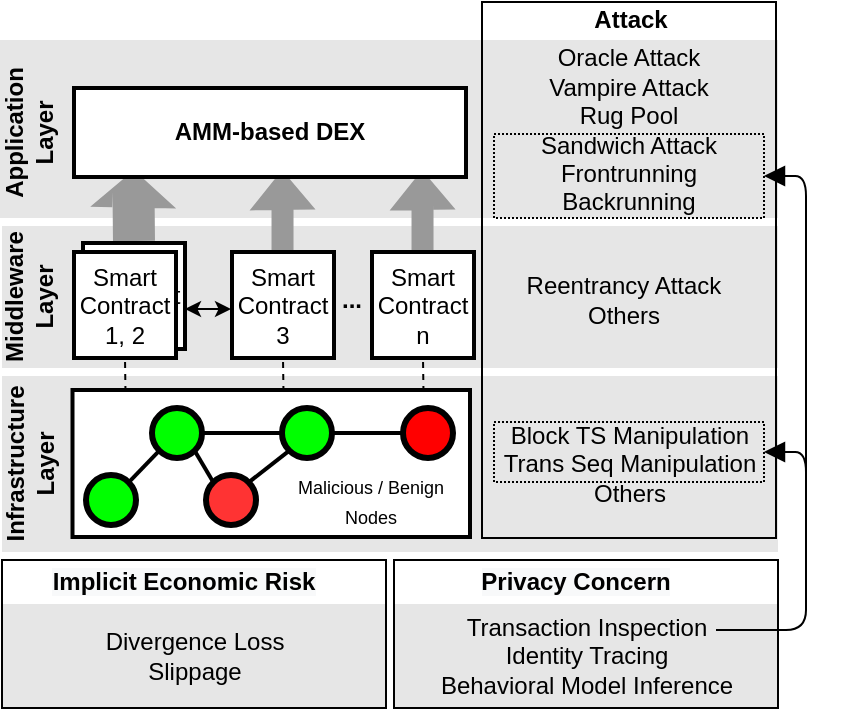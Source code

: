 <mxfile version="15.4.1" type="github">
  <diagram id="aYbwqATf93FluCWuQREW" name="Page-1">
    <mxGraphModel dx="1188" dy="741" grid="1" gridSize="10" guides="1" tooltips="1" connect="1" arrows="1" fold="1" page="1" pageScale="1" pageWidth="850" pageHeight="1100" math="0" shadow="0">
      <root>
        <mxCell id="0" />
        <mxCell id="1" parent="0" />
        <mxCell id="IYS84OP7h0knL5UXp7ER-42" value="" style="rounded=0;whiteSpace=wrap;html=1;dashed=1;dashPattern=1 1;labelBackgroundColor=#666666;fontSize=12;fontColor=#000000;strokeWidth=1;fillColor=#E6E6E6;align=center;strokeColor=none;" vertex="1" parent="1">
          <mxGeometry x="394" y="438" width="192" height="52" as="geometry" />
        </mxCell>
        <mxCell id="IYS84OP7h0knL5UXp7ER-41" value="" style="rounded=0;whiteSpace=wrap;html=1;labelBackgroundColor=none;fontSize=9;strokeWidth=1;fillColor=none;align=center;" vertex="1" parent="1">
          <mxGeometry x="394" y="416" width="192" height="74" as="geometry" />
        </mxCell>
        <mxCell id="IYS84OP7h0knL5UXp7ER-31" value="" style="rounded=0;whiteSpace=wrap;html=1;dashed=1;dashPattern=1 1;labelBackgroundColor=#666666;fontSize=12;fontColor=#000000;strokeWidth=1;fillColor=#E6E6E6;align=center;strokeColor=none;" vertex="1" parent="1">
          <mxGeometry x="198" y="438" width="192" height="52" as="geometry" />
        </mxCell>
        <mxCell id="IElQf6iTneREs4BxYmEP-6" value="" style="rounded=0;whiteSpace=wrap;html=1;strokeWidth=2;strokeColor=none;fillColor=#E6E6E6;" parent="1" vertex="1">
          <mxGeometry x="198" y="324" width="388" height="88" as="geometry" />
        </mxCell>
        <mxCell id="IElQf6iTneREs4BxYmEP-1" value="" style="rounded=0;whiteSpace=wrap;html=1;strokeWidth=2;strokeColor=none;fillColor=#E6E6E6;" parent="1" vertex="1">
          <mxGeometry x="198" y="249" width="388" height="71" as="geometry" />
        </mxCell>
        <mxCell id="IElQf6iTneREs4BxYmEP-2" value="" style="rounded=0;whiteSpace=wrap;html=1;strokeWidth=2;strokeColor=none;fillColor=#E6E6E6;" parent="1" vertex="1">
          <mxGeometry x="197" y="156" width="389" height="89" as="geometry" />
        </mxCell>
        <mxCell id="IYS84OP7h0knL5UXp7ER-22" value="" style="rounded=0;whiteSpace=wrap;html=1;labelBackgroundColor=none;fontSize=9;strokeWidth=1;fillColor=none;align=center;" vertex="1" parent="1">
          <mxGeometry x="438" y="137" width="147" height="268" as="geometry" />
        </mxCell>
        <mxCell id="IElQf6iTneREs4BxYmEP-3" value="" style="shape=flexArrow;endArrow=classic;html=1;strokeWidth=2;fillColor=#999999;strokeColor=none;" parent="1" edge="1">
          <mxGeometry width="50" height="50" relative="1" as="geometry">
            <mxPoint x="408.26" y="262" as="sourcePoint" />
            <mxPoint x="408" y="220" as="targetPoint" />
            <Array as="points">
              <mxPoint x="408.26" y="238" />
            </Array>
          </mxGeometry>
        </mxCell>
        <mxCell id="IElQf6iTneREs4BxYmEP-4" value="" style="shape=flexArrow;endArrow=classic;html=1;strokeWidth=2;fillColor=#999999;strokeColor=none;" parent="1" edge="1">
          <mxGeometry width="50" height="50" relative="1" as="geometry">
            <mxPoint x="338.26" y="262" as="sourcePoint" />
            <mxPoint x="338" y="220" as="targetPoint" />
            <Array as="points">
              <mxPoint x="338.26" y="240" />
            </Array>
          </mxGeometry>
        </mxCell>
        <mxCell id="IElQf6iTneREs4BxYmEP-9" value="" style="endArrow=none;dashed=1;html=1;strokeWidth=1;entryX=0.5;entryY=1;entryDx=0;entryDy=0;" parent="1" edge="1" target="IElQf6iTneREs4BxYmEP-7">
          <mxGeometry width="50" height="50" relative="1" as="geometry">
            <mxPoint x="260" y="350" as="sourcePoint" />
            <mxPoint x="255" y="303" as="targetPoint" />
          </mxGeometry>
        </mxCell>
        <mxCell id="IElQf6iTneREs4BxYmEP-10" value="" style="endArrow=none;dashed=1;html=1;strokeWidth=1;entryX=0.5;entryY=1;entryDx=0;entryDy=0;" parent="1" edge="1" target="IYS84OP7h0knL5UXp7ER-7">
          <mxGeometry width="50" height="50" relative="1" as="geometry">
            <mxPoint x="409" y="350" as="sourcePoint" />
            <mxPoint x="456" y="293" as="targetPoint" />
          </mxGeometry>
        </mxCell>
        <mxCell id="IElQf6iTneREs4BxYmEP-13" value="&lt;b&gt;Infrastructure&lt;br&gt;Layer&lt;/b&gt;" style="text;html=1;strokeColor=none;fillColor=none;align=center;verticalAlign=middle;whiteSpace=wrap;rounded=0;rotation=-90;" parent="1" vertex="1">
          <mxGeometry x="152" y="357.75" width="119" height="20" as="geometry" />
        </mxCell>
        <mxCell id="IElQf6iTneREs4BxYmEP-14" value="&lt;b&gt;Middleware&lt;br&gt;Layer&lt;/b&gt;" style="text;html=1;strokeColor=none;fillColor=none;align=center;verticalAlign=middle;whiteSpace=wrap;rounded=0;rotation=-90;" parent="1" vertex="1">
          <mxGeometry x="152" y="274.25" width="119" height="20" as="geometry" />
        </mxCell>
        <mxCell id="IElQf6iTneREs4BxYmEP-15" value="&lt;b&gt;Application&lt;br&gt;Layer&lt;/b&gt;" style="text;html=1;strokeColor=none;fillColor=none;align=center;verticalAlign=middle;whiteSpace=wrap;rounded=0;rotation=-90;" parent="1" vertex="1">
          <mxGeometry x="152" y="192.25" width="119" height="20" as="geometry" />
        </mxCell>
        <mxCell id="IElQf6iTneREs4BxYmEP-16" value="Reentrancy Attack&lt;br&gt;Others" style="text;html=1;strokeColor=none;fillColor=none;align=center;verticalAlign=middle;whiteSpace=wrap;rounded=0;" parent="1" vertex="1">
          <mxGeometry x="434" y="275.5" width="150" height="20" as="geometry" />
        </mxCell>
        <mxCell id="IElQf6iTneREs4BxYmEP-17" value="&lt;div&gt;&lt;font style=&quot;font-size: 12px&quot;&gt;Block TS Manipulation&lt;/font&gt;&lt;/div&gt;&lt;font style=&quot;font-size: 12px&quot;&gt;&lt;font style=&quot;font-size: 12px&quot;&gt;Trans Seq Manipulation&lt;br&gt;&lt;/font&gt;&lt;font style=&quot;font-size: 12px&quot;&gt;Others&lt;/font&gt;&lt;/font&gt;" style="text;html=1;strokeColor=none;fillColor=none;align=center;verticalAlign=middle;whiteSpace=wrap;rounded=0;" parent="1" vertex="1">
          <mxGeometry x="404.5" y="358" width="214" height="20" as="geometry" />
        </mxCell>
        <mxCell id="IElQf6iTneREs4BxYmEP-18" value="&lt;font style=&quot;font-size: 12px&quot;&gt;Oracle Attack&lt;br&gt;&lt;/font&gt;&lt;font style=&quot;font-size: 12px&quot;&gt;Vampire Attack&lt;br&gt;Rug Pool&lt;br&gt;&lt;/font&gt;&lt;font style=&quot;font-size: 12px&quot;&gt;Sandwich Attack&lt;/font&gt;&lt;font style=&quot;font-size: 12px&quot;&gt;&lt;br&gt;&lt;/font&gt;&lt;font style=&quot;font-size: 12px&quot;&gt;Frontrunning&lt;br&gt;&lt;/font&gt;&lt;font style=&quot;font-size: 12px&quot;&gt;Backrunning&lt;/font&gt;" style="text;html=1;strokeColor=none;fillColor=none;align=center;verticalAlign=middle;whiteSpace=wrap;rounded=0;" parent="1" vertex="1">
          <mxGeometry x="419" y="168" width="185" height="65" as="geometry" />
        </mxCell>
        <mxCell id="IElQf6iTneREs4BxYmEP-25" value="" style="endArrow=none;dashed=1;html=1;strokeWidth=1;entryX=0.5;entryY=1;entryDx=0;entryDy=0;" parent="1" edge="1" target="IYS84OP7h0knL5UXp7ER-5">
          <mxGeometry width="50" height="50" relative="1" as="geometry">
            <mxPoint x="339" y="350" as="sourcePoint" />
            <mxPoint x="307" y="303" as="targetPoint" />
          </mxGeometry>
        </mxCell>
        <mxCell id="IElQf6iTneREs4BxYmEP-26" value="" style="rounded=0;whiteSpace=wrap;html=1;strokeWidth=2;" parent="1" vertex="1">
          <mxGeometry x="233.25" y="331" width="198.75" height="73.5" as="geometry" />
        </mxCell>
        <mxCell id="IElQf6iTneREs4BxYmEP-27" value="" style="group" parent="1" vertex="1" connectable="0">
          <mxGeometry x="258" y="315" width="248" height="81" as="geometry" />
        </mxCell>
        <mxCell id="IElQf6iTneREs4BxYmEP-29" value="" style="ellipse;whiteSpace=wrap;html=1;strokeWidth=3;fillColor=#00FF00;" parent="IElQf6iTneREs4BxYmEP-27" vertex="1">
          <mxGeometry x="80" y="25" width="25" height="25" as="geometry" />
        </mxCell>
        <mxCell id="IElQf6iTneREs4BxYmEP-30" value="" style="ellipse;whiteSpace=wrap;html=1;strokeWidth=3;fillColor=#00FF00;" parent="IElQf6iTneREs4BxYmEP-27" vertex="1">
          <mxGeometry x="15" y="25" width="25" height="25" as="geometry" />
        </mxCell>
        <mxCell id="IElQf6iTneREs4BxYmEP-33" value="" style="endArrow=none;html=1;strokeWidth=2;entryX=1;entryY=0.5;entryDx=0;entryDy=0;exitX=0;exitY=0.5;exitDx=0;exitDy=0;" parent="IElQf6iTneREs4BxYmEP-27" source="IElQf6iTneREs4BxYmEP-29" target="IElQf6iTneREs4BxYmEP-30" edge="1">
          <mxGeometry width="50" height="50" relative="1" as="geometry">
            <mxPoint x="210" y="41" as="sourcePoint" />
            <mxPoint x="170" y="21" as="targetPoint" />
          </mxGeometry>
        </mxCell>
        <mxCell id="IElQf6iTneREs4BxYmEP-40" value="" style="ellipse;whiteSpace=wrap;html=1;strokeWidth=3;fillColor=#FF0000;" parent="IElQf6iTneREs4BxYmEP-27" vertex="1">
          <mxGeometry x="140.5" y="25" width="25" height="25" as="geometry" />
        </mxCell>
        <mxCell id="IElQf6iTneREs4BxYmEP-41" value="" style="endArrow=none;html=1;strokeWidth=2;entryX=0;entryY=0.5;entryDx=0;entryDy=0;exitX=1;exitY=0.5;exitDx=0;exitDy=0;" parent="IElQf6iTneREs4BxYmEP-27" source="IElQf6iTneREs4BxYmEP-29" target="IElQf6iTneREs4BxYmEP-40" edge="1">
          <mxGeometry width="50" height="50" relative="1" as="geometry">
            <mxPoint x="110.107" y="64.393" as="sourcePoint" />
            <mxPoint x="118.893" y="35.607" as="targetPoint" />
          </mxGeometry>
        </mxCell>
        <mxCell id="IYS84OP7h0knL5UXp7ER-5" value="Smart&lt;br&gt;Contract&lt;br&gt;3" style="rounded=0;whiteSpace=wrap;html=1;strokeWidth=2;" vertex="1" parent="1">
          <mxGeometry x="313" y="262" width="51" height="53" as="geometry" />
        </mxCell>
        <mxCell id="IYS84OP7h0knL5UXp7ER-7" value="Smart&lt;br&gt;Contract&lt;br&gt;n" style="rounded=0;whiteSpace=wrap;html=1;strokeWidth=2;" vertex="1" parent="1">
          <mxGeometry x="383" y="262" width="51" height="53" as="geometry" />
        </mxCell>
        <mxCell id="IYS84OP7h0knL5UXp7ER-8" value="&lt;span style=&quot;color: rgb(0 , 0 , 0) ; font-family: &amp;#34;helvetica&amp;#34; ; font-size: 12px ; font-style: normal ; letter-spacing: normal ; text-align: center ; text-indent: 0px ; text-transform: none ; word-spacing: 0px ; display: inline ; float: none&quot;&gt;&lt;b&gt;...&lt;/b&gt;&lt;/span&gt;" style="text;whiteSpace=wrap;html=1;fontSize=13;" vertex="1" parent="1">
          <mxGeometry x="366" y="270.5" width="40" height="30" as="geometry" />
        </mxCell>
        <mxCell id="IYS84OP7h0knL5UXp7ER-11" value="" style="shape=flexArrow;endArrow=classic;html=1;strokeWidth=2;fillColor=#999999;strokeColor=none;width=20;endSize=5.605;exitX=0.5;exitY=0;exitDx=0;exitDy=0;" edge="1" parent="1" source="IYS84OP7h0knL5UXp7ER-3">
          <mxGeometry width="50" height="50" relative="1" as="geometry">
            <mxPoint x="263.76" y="254" as="sourcePoint" />
            <mxPoint x="264" y="220" as="targetPoint" />
            <Array as="points">
              <mxPoint x="263.76" y="232" />
            </Array>
          </mxGeometry>
        </mxCell>
        <mxCell id="IElQf6iTneREs4BxYmEP-11" value="&lt;span&gt;&lt;b&gt;AMM-based DEX&lt;/b&gt;&lt;/span&gt;" style="rounded=0;whiteSpace=wrap;html=1;strokeWidth=2;" parent="1" vertex="1">
          <mxGeometry x="234" y="180" width="196" height="44.5" as="geometry" />
        </mxCell>
        <mxCell id="IElQf6iTneREs4BxYmEP-28" value="" style="ellipse;whiteSpace=wrap;html=1;strokeWidth=3;fillColor=#00FF00;" parent="1" vertex="1">
          <mxGeometry x="240" y="373.5" width="25" height="25" as="geometry" />
        </mxCell>
        <mxCell id="IElQf6iTneREs4BxYmEP-32" value="" style="endArrow=none;html=1;exitX=1;exitY=0;exitDx=0;exitDy=0;entryX=0;entryY=1;entryDx=0;entryDy=0;strokeWidth=2;" parent="1" source="IElQf6iTneREs4BxYmEP-28" target="IElQf6iTneREs4BxYmEP-30" edge="1">
          <mxGeometry width="50" height="50" relative="1" as="geometry">
            <mxPoint x="370" y="386" as="sourcePoint" />
            <mxPoint x="420" y="336" as="targetPoint" />
          </mxGeometry>
        </mxCell>
        <mxCell id="IElQf6iTneREs4BxYmEP-31" value="" style="ellipse;whiteSpace=wrap;html=1;strokeWidth=3;fillColor=#FF3333;" parent="1" vertex="1">
          <mxGeometry x="300" y="373.5" width="25" height="25" as="geometry" />
        </mxCell>
        <mxCell id="IElQf6iTneREs4BxYmEP-34" value="" style="endArrow=none;html=1;strokeWidth=2;entryX=1;entryY=1;entryDx=0;entryDy=0;exitX=0;exitY=0;exitDx=0;exitDy=0;" parent="1" source="IElQf6iTneREs4BxYmEP-31" target="IElQf6iTneREs4BxYmEP-30" edge="1">
          <mxGeometry width="50" height="50" relative="1" as="geometry">
            <mxPoint x="360" y="376" as="sourcePoint" />
            <mxPoint x="420" y="336" as="targetPoint" />
          </mxGeometry>
        </mxCell>
        <mxCell id="IElQf6iTneREs4BxYmEP-35" value="" style="endArrow=none;html=1;strokeWidth=2;entryX=0;entryY=1;entryDx=0;entryDy=0;exitX=1;exitY=0;exitDx=0;exitDy=0;" parent="1" source="IElQf6iTneREs4BxYmEP-31" target="IElQf6iTneREs4BxYmEP-29" edge="1">
          <mxGeometry width="50" height="50" relative="1" as="geometry">
            <mxPoint x="370" y="386" as="sourcePoint" />
            <mxPoint x="420" y="336" as="targetPoint" />
          </mxGeometry>
        </mxCell>
        <mxCell id="IYS84OP7h0knL5UXp7ER-12" value="&lt;font style=&quot;font-size: 9px ; line-height: 1&quot;&gt;Malicious / Benign&lt;br&gt;Nodes&lt;/font&gt;" style="text;html=1;align=center;verticalAlign=middle;resizable=0;points=[];autosize=1;strokeColor=none;fillColor=none;fontSize=12;" vertex="1" parent="1">
          <mxGeometry x="337" y="371" width="90" height="30" as="geometry" />
        </mxCell>
        <mxCell id="IYS84OP7h0knL5UXp7ER-3" value="Smart&lt;br&gt;Contract&lt;br&gt;1, 2, 3" style="rounded=0;whiteSpace=wrap;html=1;strokeWidth=2;" vertex="1" parent="1">
          <mxGeometry x="238.5" y="257.5" width="51" height="53" as="geometry" />
        </mxCell>
        <mxCell id="IElQf6iTneREs4BxYmEP-7" value="Smart&lt;br&gt;Contract&lt;br&gt;1, 2" style="rounded=0;whiteSpace=wrap;html=1;strokeWidth=2;" parent="1" vertex="1">
          <mxGeometry x="234" y="262" width="51" height="53" as="geometry" />
        </mxCell>
        <mxCell id="IYS84OP7h0knL5UXp7ER-19" value="" style="endArrow=classic;html=1;rounded=0;fontSize=9;edgeStyle=orthogonalEdgeStyle;startArrow=classic;startFill=1;strokeWidth=1;startSize=5;endSize=5;" edge="1" parent="1">
          <mxGeometry relative="1" as="geometry">
            <mxPoint x="289.5" y="290.5" as="sourcePoint" />
            <mxPoint x="312.5" y="290.5" as="targetPoint" />
          </mxGeometry>
        </mxCell>
        <mxCell id="IYS84OP7h0knL5UXp7ER-20" value="" style="edgeLabel;resizable=0;html=1;align=center;verticalAlign=middle;labelBackgroundColor=none;fontSize=9;strokeWidth=3;fillColor=default;" connectable="0" vertex="1" parent="IYS84OP7h0knL5UXp7ER-19">
          <mxGeometry relative="1" as="geometry" />
        </mxCell>
        <mxCell id="IYS84OP7h0knL5UXp7ER-23" value="&lt;b&gt;Attack&lt;/b&gt;" style="text;html=1;align=center;verticalAlign=middle;resizable=0;points=[];autosize=1;strokeColor=none;fillColor=none;fontSize=12;" vertex="1" parent="1">
          <mxGeometry x="486.5" y="136" width="50" height="20" as="geometry" />
        </mxCell>
        <mxCell id="IYS84OP7h0knL5UXp7ER-32" value="&lt;b style=&quot;color: rgb(0 , 0 , 0) ; font-family: &amp;#34;helvetica&amp;#34; ; font-size: 12px ; font-style: normal ; letter-spacing: normal ; text-indent: 0px ; text-transform: none ; word-spacing: 0px ; background-color: rgb(248 , 249 , 250)&quot;&gt;Implicit Economic Risk&lt;/b&gt;" style="text;whiteSpace=wrap;html=1;fontSize=12;fontColor=#000000;align=center;" vertex="1" parent="1">
          <mxGeometry x="209" y="412.5" width="160" height="30" as="geometry" />
        </mxCell>
        <mxCell id="IYS84OP7h0knL5UXp7ER-29" value="Divergence Loss&lt;br&gt;Slippage" style="text;html=1;align=center;verticalAlign=middle;resizable=0;points=[];autosize=1;strokeColor=none;fillColor=none;fontSize=12;" vertex="1" parent="1">
          <mxGeometry x="244" y="449" width="100" height="30" as="geometry" />
        </mxCell>
        <mxCell id="IYS84OP7h0knL5UXp7ER-43" value="&lt;b style=&quot;color: rgb(0 , 0 , 0) ; font-family: &amp;#34;helvetica&amp;#34; ; font-size: 12px ; font-style: normal ; letter-spacing: normal ; text-indent: 0px ; text-transform: none ; word-spacing: 0px ; background-color: rgb(248 , 249 , 250)&quot;&gt;Privacy Concern&lt;/b&gt;" style="text;whiteSpace=wrap;html=1;fontSize=12;fontColor=#000000;align=center;" vertex="1" parent="1">
          <mxGeometry x="405" y="412.5" width="160" height="30" as="geometry" />
        </mxCell>
        <mxCell id="IYS84OP7h0knL5UXp7ER-44" value="Transaction Inspection&lt;br&gt;Identity Tracing&lt;br&gt;Behavioral Model Inference" style="text;html=1;align=center;verticalAlign=middle;resizable=0;points=[];autosize=1;strokeColor=none;fillColor=none;fontSize=12;" vertex="1" parent="1">
          <mxGeometry x="410" y="439" width="160" height="50" as="geometry" />
        </mxCell>
        <mxCell id="IYS84OP7h0knL5UXp7ER-27" value="" style="rounded=0;whiteSpace=wrap;html=1;labelBackgroundColor=none;fontSize=9;strokeWidth=1;fillColor=none;align=center;" vertex="1" parent="1">
          <mxGeometry x="198" y="416" width="192" height="74" as="geometry" />
        </mxCell>
        <mxCell id="IYS84OP7h0knL5UXp7ER-45" value="" style="html=1;fontSize=12;fontColor=#000000;startArrow=block;startFill=1;strokeWidth=1;edgeStyle=orthogonalEdgeStyle;endArrow=none;endFill=0;sketch=0;shadow=0;jumpStyle=none;rounded=1;exitX=1;exitY=0.5;exitDx=0;exitDy=0;startSize=8;" edge="1" parent="1" source="IYS84OP7h0knL5UXp7ER-47">
          <mxGeometry width="100" relative="1" as="geometry">
            <mxPoint x="630" y="288" as="sourcePoint" />
            <mxPoint x="555" y="451" as="targetPoint" />
            <Array as="points">
              <mxPoint x="600" y="224" />
              <mxPoint x="600" y="451" />
            </Array>
          </mxGeometry>
        </mxCell>
        <mxCell id="IYS84OP7h0knL5UXp7ER-46" value="" style="rounded=0;whiteSpace=wrap;html=1;labelBackgroundColor=#666666;fontSize=12;fontColor=#000000;strokeWidth=1;fillColor=none;align=center;dashed=1;dashPattern=1 1;" vertex="1" parent="1">
          <mxGeometry x="444" y="347" width="135" height="30" as="geometry" />
        </mxCell>
        <mxCell id="IYS84OP7h0knL5UXp7ER-47" value="" style="rounded=0;whiteSpace=wrap;html=1;labelBackgroundColor=#666666;fontSize=12;fontColor=#000000;strokeWidth=1;fillColor=none;align=center;dashed=1;dashPattern=1 1;" vertex="1" parent="1">
          <mxGeometry x="444" y="203" width="135" height="42" as="geometry" />
        </mxCell>
        <mxCell id="IYS84OP7h0knL5UXp7ER-49" value="" style="html=1;fontSize=12;fontColor=#000000;startArrow=block;startFill=1;strokeWidth=1;edgeStyle=orthogonalEdgeStyle;endArrow=none;endFill=0;sketch=0;shadow=0;jumpStyle=none;rounded=1;exitX=1;exitY=0.5;exitDx=0;exitDy=0;startSize=8;" edge="1" parent="1" source="IYS84OP7h0knL5UXp7ER-46">
          <mxGeometry width="100" relative="1" as="geometry">
            <mxPoint x="600" y="373" as="sourcePoint" />
            <mxPoint x="600" y="430" as="targetPoint" />
            <Array as="points">
              <mxPoint x="600" y="362" />
              <mxPoint x="600" y="430" />
            </Array>
          </mxGeometry>
        </mxCell>
      </root>
    </mxGraphModel>
  </diagram>
</mxfile>
